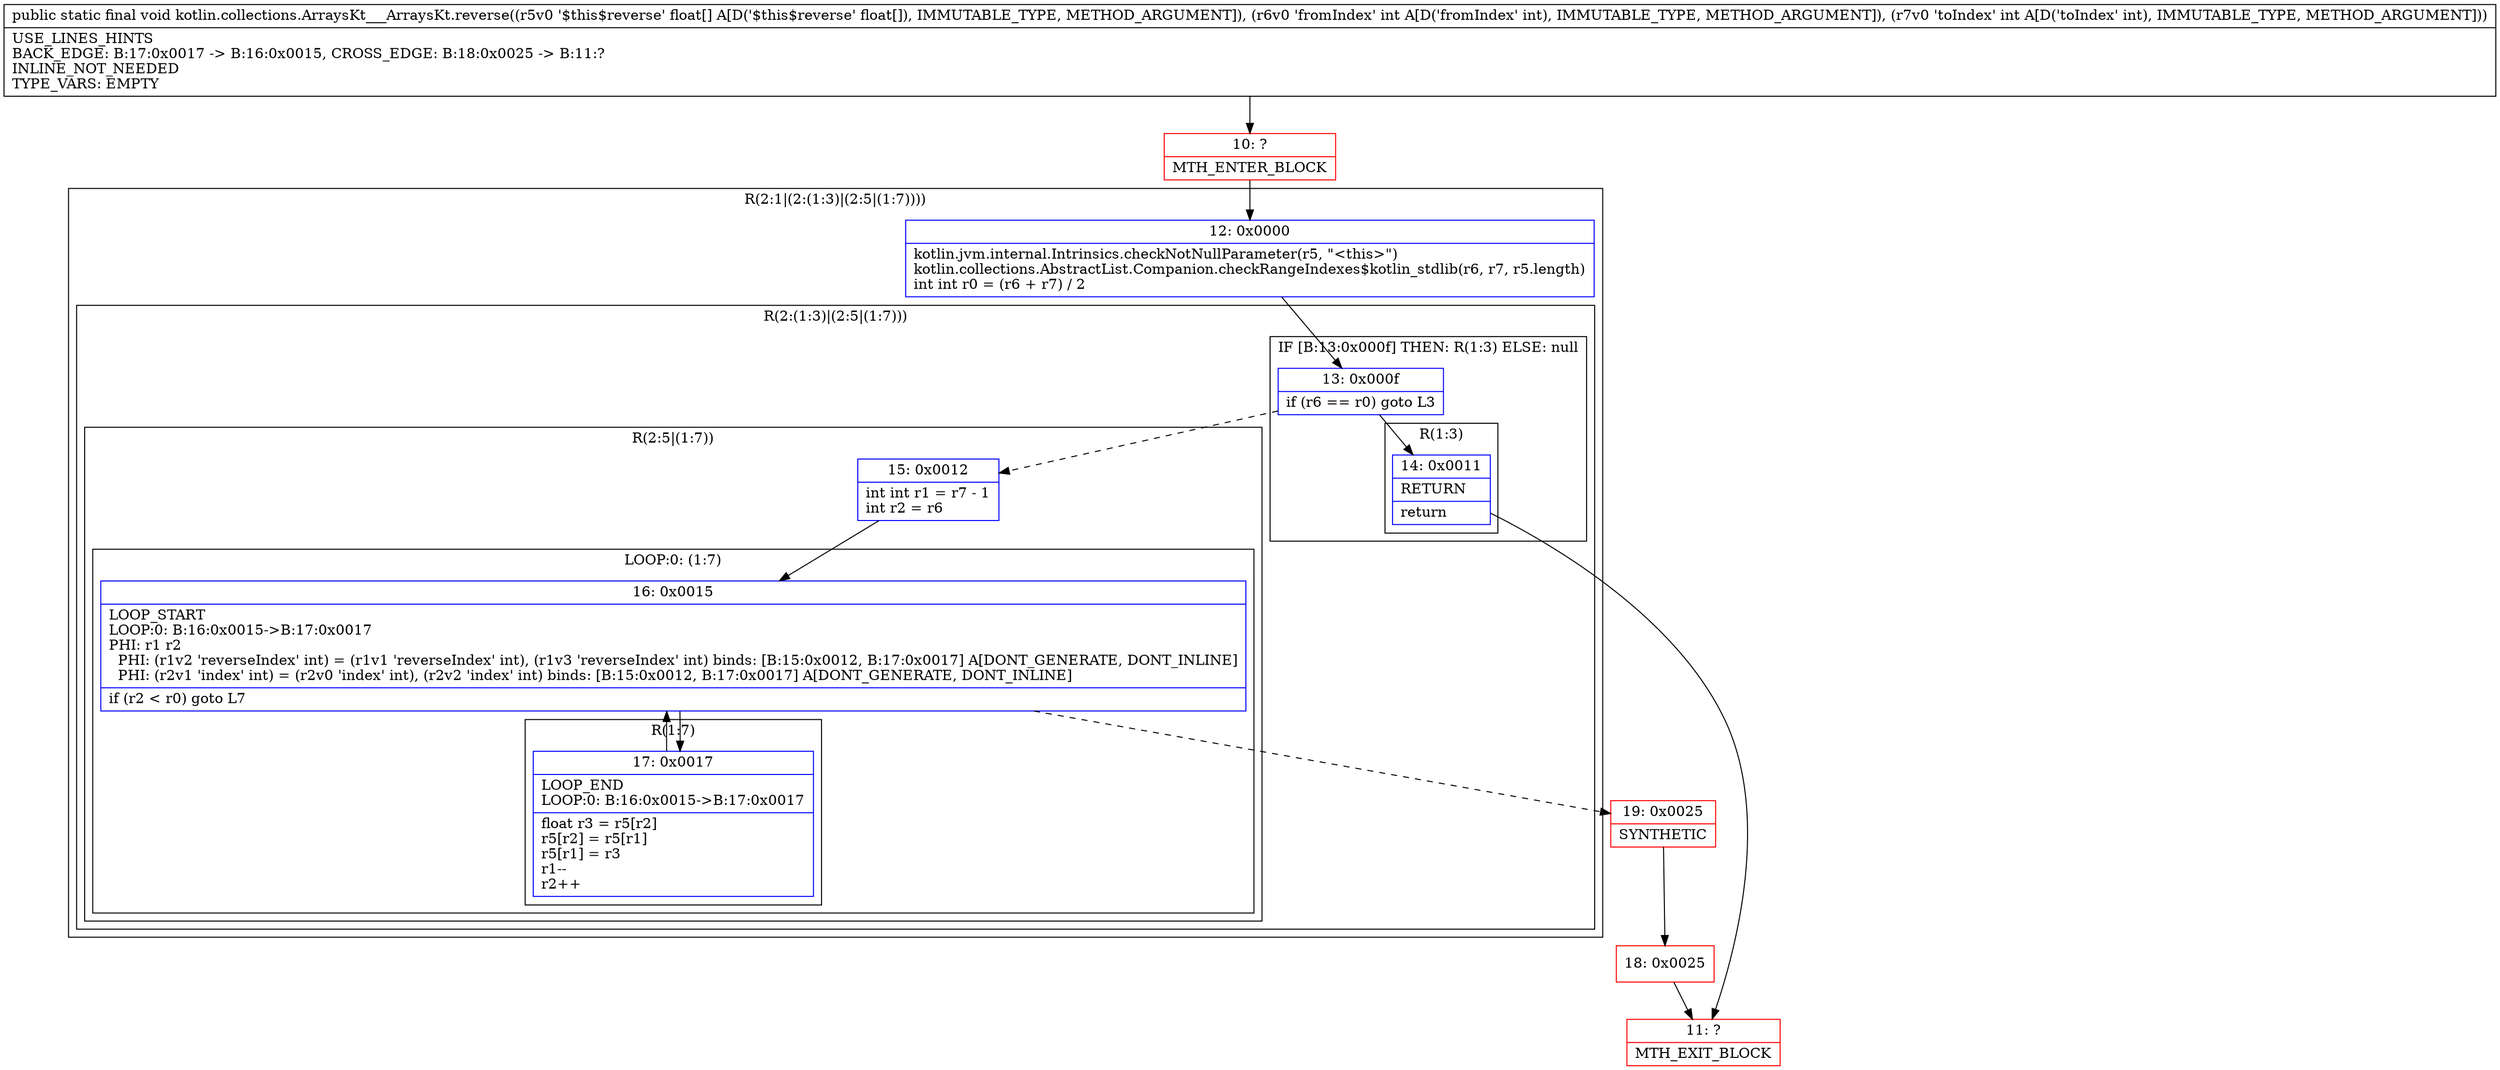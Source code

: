 digraph "CFG forkotlin.collections.ArraysKt___ArraysKt.reverse([FII)V" {
subgraph cluster_Region_1877186285 {
label = "R(2:1|(2:(1:3)|(2:5|(1:7))))";
node [shape=record,color=blue];
Node_12 [shape=record,label="{12\:\ 0x0000|kotlin.jvm.internal.Intrinsics.checkNotNullParameter(r5, \"\<this\>\")\lkotlin.collections.AbstractList.Companion.checkRangeIndexes$kotlin_stdlib(r6, r7, r5.length)\lint int r0 = (r6 + r7) \/ 2\l}"];
subgraph cluster_Region_1162621700 {
label = "R(2:(1:3)|(2:5|(1:7)))";
node [shape=record,color=blue];
subgraph cluster_IfRegion_989132455 {
label = "IF [B:13:0x000f] THEN: R(1:3) ELSE: null";
node [shape=record,color=blue];
Node_13 [shape=record,label="{13\:\ 0x000f|if (r6 == r0) goto L3\l}"];
subgraph cluster_Region_1457782924 {
label = "R(1:3)";
node [shape=record,color=blue];
Node_14 [shape=record,label="{14\:\ 0x0011|RETURN\l|return\l}"];
}
}
subgraph cluster_Region_372308844 {
label = "R(2:5|(1:7))";
node [shape=record,color=blue];
Node_15 [shape=record,label="{15\:\ 0x0012|int int r1 = r7 \- 1\lint r2 = r6\l}"];
subgraph cluster_LoopRegion_63958117 {
label = "LOOP:0: (1:7)";
node [shape=record,color=blue];
Node_16 [shape=record,label="{16\:\ 0x0015|LOOP_START\lLOOP:0: B:16:0x0015\-\>B:17:0x0017\lPHI: r1 r2 \l  PHI: (r1v2 'reverseIndex' int) = (r1v1 'reverseIndex' int), (r1v3 'reverseIndex' int) binds: [B:15:0x0012, B:17:0x0017] A[DONT_GENERATE, DONT_INLINE]\l  PHI: (r2v1 'index' int) = (r2v0 'index' int), (r2v2 'index' int) binds: [B:15:0x0012, B:17:0x0017] A[DONT_GENERATE, DONT_INLINE]\l|if (r2 \< r0) goto L7\l}"];
subgraph cluster_Region_1704416185 {
label = "R(1:7)";
node [shape=record,color=blue];
Node_17 [shape=record,label="{17\:\ 0x0017|LOOP_END\lLOOP:0: B:16:0x0015\-\>B:17:0x0017\l|float r3 = r5[r2]\lr5[r2] = r5[r1]\lr5[r1] = r3\lr1\-\-\lr2++\l}"];
}
}
}
}
}
Node_10 [shape=record,color=red,label="{10\:\ ?|MTH_ENTER_BLOCK\l}"];
Node_11 [shape=record,color=red,label="{11\:\ ?|MTH_EXIT_BLOCK\l}"];
Node_19 [shape=record,color=red,label="{19\:\ 0x0025|SYNTHETIC\l}"];
Node_18 [shape=record,color=red,label="{18\:\ 0x0025}"];
MethodNode[shape=record,label="{public static final void kotlin.collections.ArraysKt___ArraysKt.reverse((r5v0 '$this$reverse' float[] A[D('$this$reverse' float[]), IMMUTABLE_TYPE, METHOD_ARGUMENT]), (r6v0 'fromIndex' int A[D('fromIndex' int), IMMUTABLE_TYPE, METHOD_ARGUMENT]), (r7v0 'toIndex' int A[D('toIndex' int), IMMUTABLE_TYPE, METHOD_ARGUMENT]))  | USE_LINES_HINTS\lBACK_EDGE: B:17:0x0017 \-\> B:16:0x0015, CROSS_EDGE: B:18:0x0025 \-\> B:11:?\lINLINE_NOT_NEEDED\lTYPE_VARS: EMPTY\l}"];
MethodNode -> Node_10;Node_12 -> Node_13;
Node_13 -> Node_14;
Node_13 -> Node_15[style=dashed];
Node_14 -> Node_11;
Node_15 -> Node_16;
Node_16 -> Node_17;
Node_16 -> Node_19[style=dashed];
Node_17 -> Node_16;
Node_10 -> Node_12;
Node_19 -> Node_18;
Node_18 -> Node_11;
}

